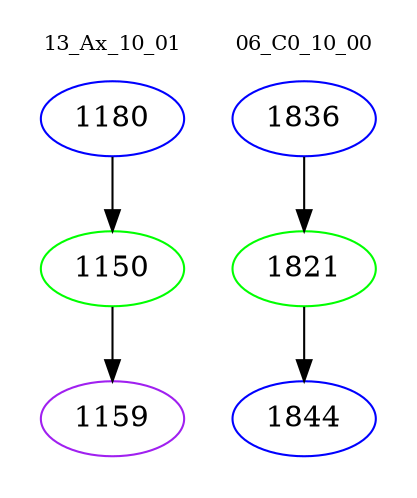digraph{
subgraph cluster_0 {
color = white
label = "13_Ax_10_01";
fontsize=10;
T0_1180 [label="1180", color="blue"]
T0_1180 -> T0_1150 [color="black"]
T0_1150 [label="1150", color="green"]
T0_1150 -> T0_1159 [color="black"]
T0_1159 [label="1159", color="purple"]
}
subgraph cluster_1 {
color = white
label = "06_C0_10_00";
fontsize=10;
T1_1836 [label="1836", color="blue"]
T1_1836 -> T1_1821 [color="black"]
T1_1821 [label="1821", color="green"]
T1_1821 -> T1_1844 [color="black"]
T1_1844 [label="1844", color="blue"]
}
}
